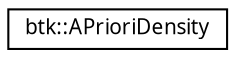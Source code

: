 digraph G
{
  edge [fontname="FreeSans.ttf",fontsize="10",labelfontname="FreeSans.ttf",labelfontsize="10"];
  node [fontname="FreeSans.ttf",fontsize="10",shape=record];
  rankdir=LR;
  Node1 [label="btk::APrioriDensity",height=0.2,width=0.4,color="black", fillcolor="white", style="filled",URL="$classbtk_1_1_a_priori_density.html",tooltip="A priori density."];
}
